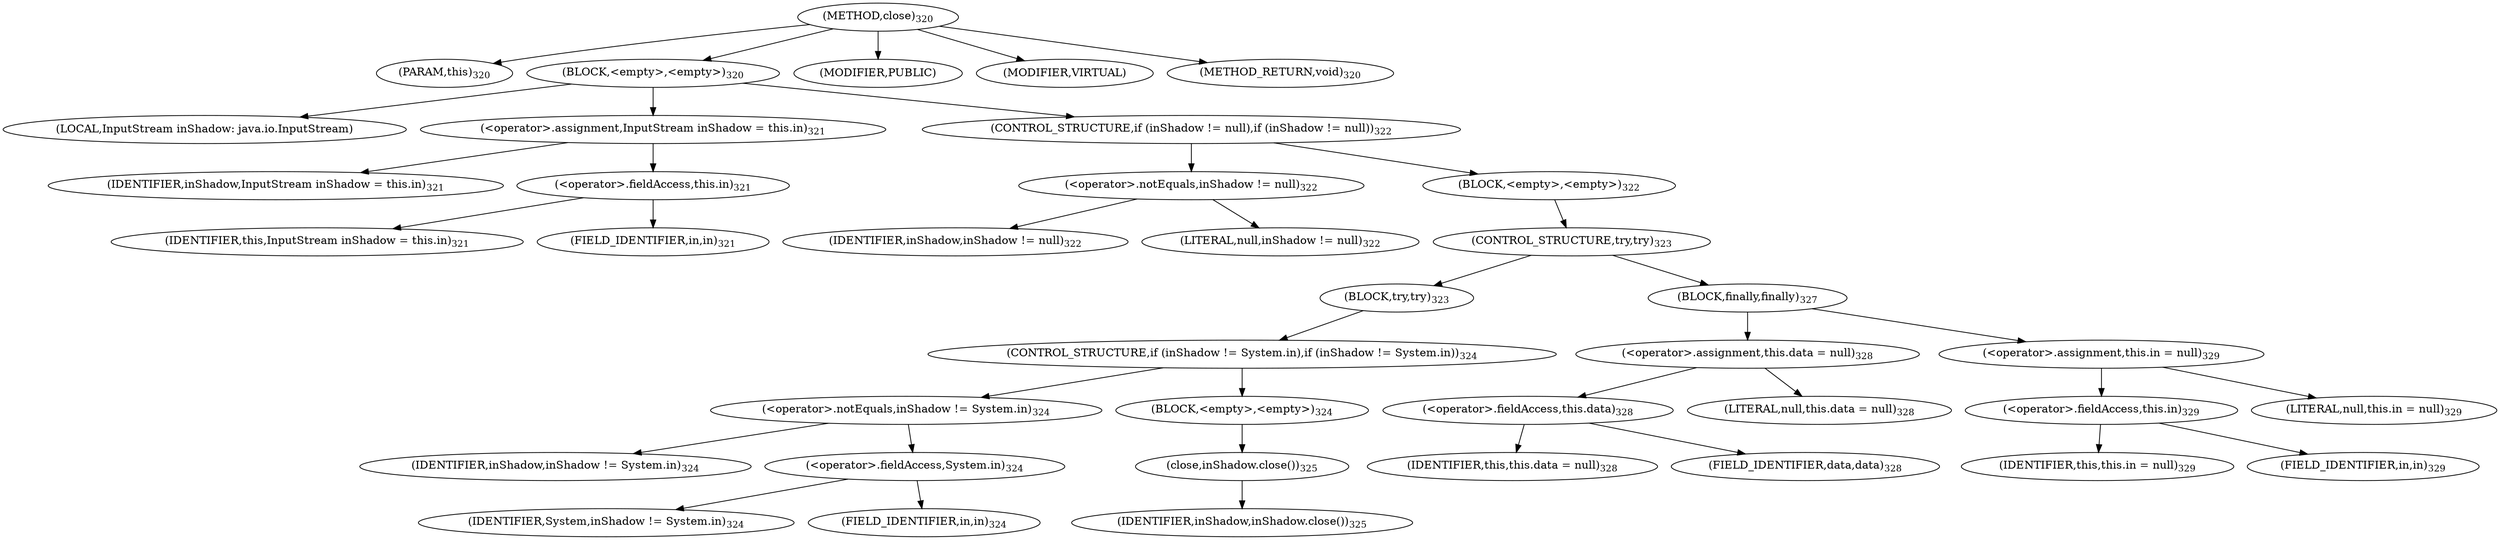 digraph "close" {  
"1019" [label = <(METHOD,close)<SUB>320</SUB>> ]
"72" [label = <(PARAM,this)<SUB>320</SUB>> ]
"1020" [label = <(BLOCK,&lt;empty&gt;,&lt;empty&gt;)<SUB>320</SUB>> ]
"1021" [label = <(LOCAL,InputStream inShadow: java.io.InputStream)> ]
"1022" [label = <(&lt;operator&gt;.assignment,InputStream inShadow = this.in)<SUB>321</SUB>> ]
"1023" [label = <(IDENTIFIER,inShadow,InputStream inShadow = this.in)<SUB>321</SUB>> ]
"1024" [label = <(&lt;operator&gt;.fieldAccess,this.in)<SUB>321</SUB>> ]
"71" [label = <(IDENTIFIER,this,InputStream inShadow = this.in)<SUB>321</SUB>> ]
"1025" [label = <(FIELD_IDENTIFIER,in,in)<SUB>321</SUB>> ]
"1026" [label = <(CONTROL_STRUCTURE,if (inShadow != null),if (inShadow != null))<SUB>322</SUB>> ]
"1027" [label = <(&lt;operator&gt;.notEquals,inShadow != null)<SUB>322</SUB>> ]
"1028" [label = <(IDENTIFIER,inShadow,inShadow != null)<SUB>322</SUB>> ]
"1029" [label = <(LITERAL,null,inShadow != null)<SUB>322</SUB>> ]
"1030" [label = <(BLOCK,&lt;empty&gt;,&lt;empty&gt;)<SUB>322</SUB>> ]
"1031" [label = <(CONTROL_STRUCTURE,try,try)<SUB>323</SUB>> ]
"1032" [label = <(BLOCK,try,try)<SUB>323</SUB>> ]
"1033" [label = <(CONTROL_STRUCTURE,if (inShadow != System.in),if (inShadow != System.in))<SUB>324</SUB>> ]
"1034" [label = <(&lt;operator&gt;.notEquals,inShadow != System.in)<SUB>324</SUB>> ]
"1035" [label = <(IDENTIFIER,inShadow,inShadow != System.in)<SUB>324</SUB>> ]
"1036" [label = <(&lt;operator&gt;.fieldAccess,System.in)<SUB>324</SUB>> ]
"1037" [label = <(IDENTIFIER,System,inShadow != System.in)<SUB>324</SUB>> ]
"1038" [label = <(FIELD_IDENTIFIER,in,in)<SUB>324</SUB>> ]
"1039" [label = <(BLOCK,&lt;empty&gt;,&lt;empty&gt;)<SUB>324</SUB>> ]
"1040" [label = <(close,inShadow.close())<SUB>325</SUB>> ]
"1041" [label = <(IDENTIFIER,inShadow,inShadow.close())<SUB>325</SUB>> ]
"1042" [label = <(BLOCK,finally,finally)<SUB>327</SUB>> ]
"1043" [label = <(&lt;operator&gt;.assignment,this.data = null)<SUB>328</SUB>> ]
"1044" [label = <(&lt;operator&gt;.fieldAccess,this.data)<SUB>328</SUB>> ]
"73" [label = <(IDENTIFIER,this,this.data = null)<SUB>328</SUB>> ]
"1045" [label = <(FIELD_IDENTIFIER,data,data)<SUB>328</SUB>> ]
"1046" [label = <(LITERAL,null,this.data = null)<SUB>328</SUB>> ]
"1047" [label = <(&lt;operator&gt;.assignment,this.in = null)<SUB>329</SUB>> ]
"1048" [label = <(&lt;operator&gt;.fieldAccess,this.in)<SUB>329</SUB>> ]
"74" [label = <(IDENTIFIER,this,this.in = null)<SUB>329</SUB>> ]
"1049" [label = <(FIELD_IDENTIFIER,in,in)<SUB>329</SUB>> ]
"1050" [label = <(LITERAL,null,this.in = null)<SUB>329</SUB>> ]
"1051" [label = <(MODIFIER,PUBLIC)> ]
"1052" [label = <(MODIFIER,VIRTUAL)> ]
"1053" [label = <(METHOD_RETURN,void)<SUB>320</SUB>> ]
  "1019" -> "72" 
  "1019" -> "1020" 
  "1019" -> "1051" 
  "1019" -> "1052" 
  "1019" -> "1053" 
  "1020" -> "1021" 
  "1020" -> "1022" 
  "1020" -> "1026" 
  "1022" -> "1023" 
  "1022" -> "1024" 
  "1024" -> "71" 
  "1024" -> "1025" 
  "1026" -> "1027" 
  "1026" -> "1030" 
  "1027" -> "1028" 
  "1027" -> "1029" 
  "1030" -> "1031" 
  "1031" -> "1032" 
  "1031" -> "1042" 
  "1032" -> "1033" 
  "1033" -> "1034" 
  "1033" -> "1039" 
  "1034" -> "1035" 
  "1034" -> "1036" 
  "1036" -> "1037" 
  "1036" -> "1038" 
  "1039" -> "1040" 
  "1040" -> "1041" 
  "1042" -> "1043" 
  "1042" -> "1047" 
  "1043" -> "1044" 
  "1043" -> "1046" 
  "1044" -> "73" 
  "1044" -> "1045" 
  "1047" -> "1048" 
  "1047" -> "1050" 
  "1048" -> "74" 
  "1048" -> "1049" 
}
